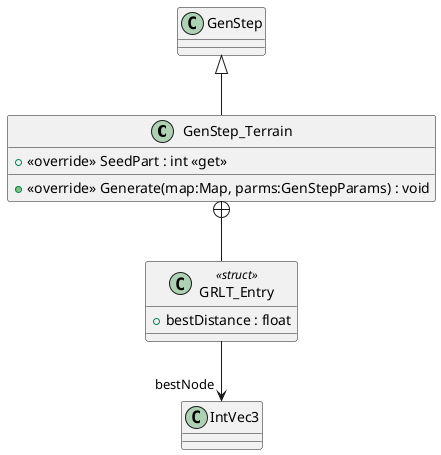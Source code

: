@startuml
class GenStep_Terrain {
    + <<override>> SeedPart : int <<get>>
    + <<override>> Generate(map:Map, parms:GenStepParams) : void
}
class GRLT_Entry <<struct>> {
    + bestDistance : float
}
GenStep <|-- GenStep_Terrain
GenStep_Terrain +-- GRLT_Entry
GRLT_Entry --> "bestNode" IntVec3
@enduml
